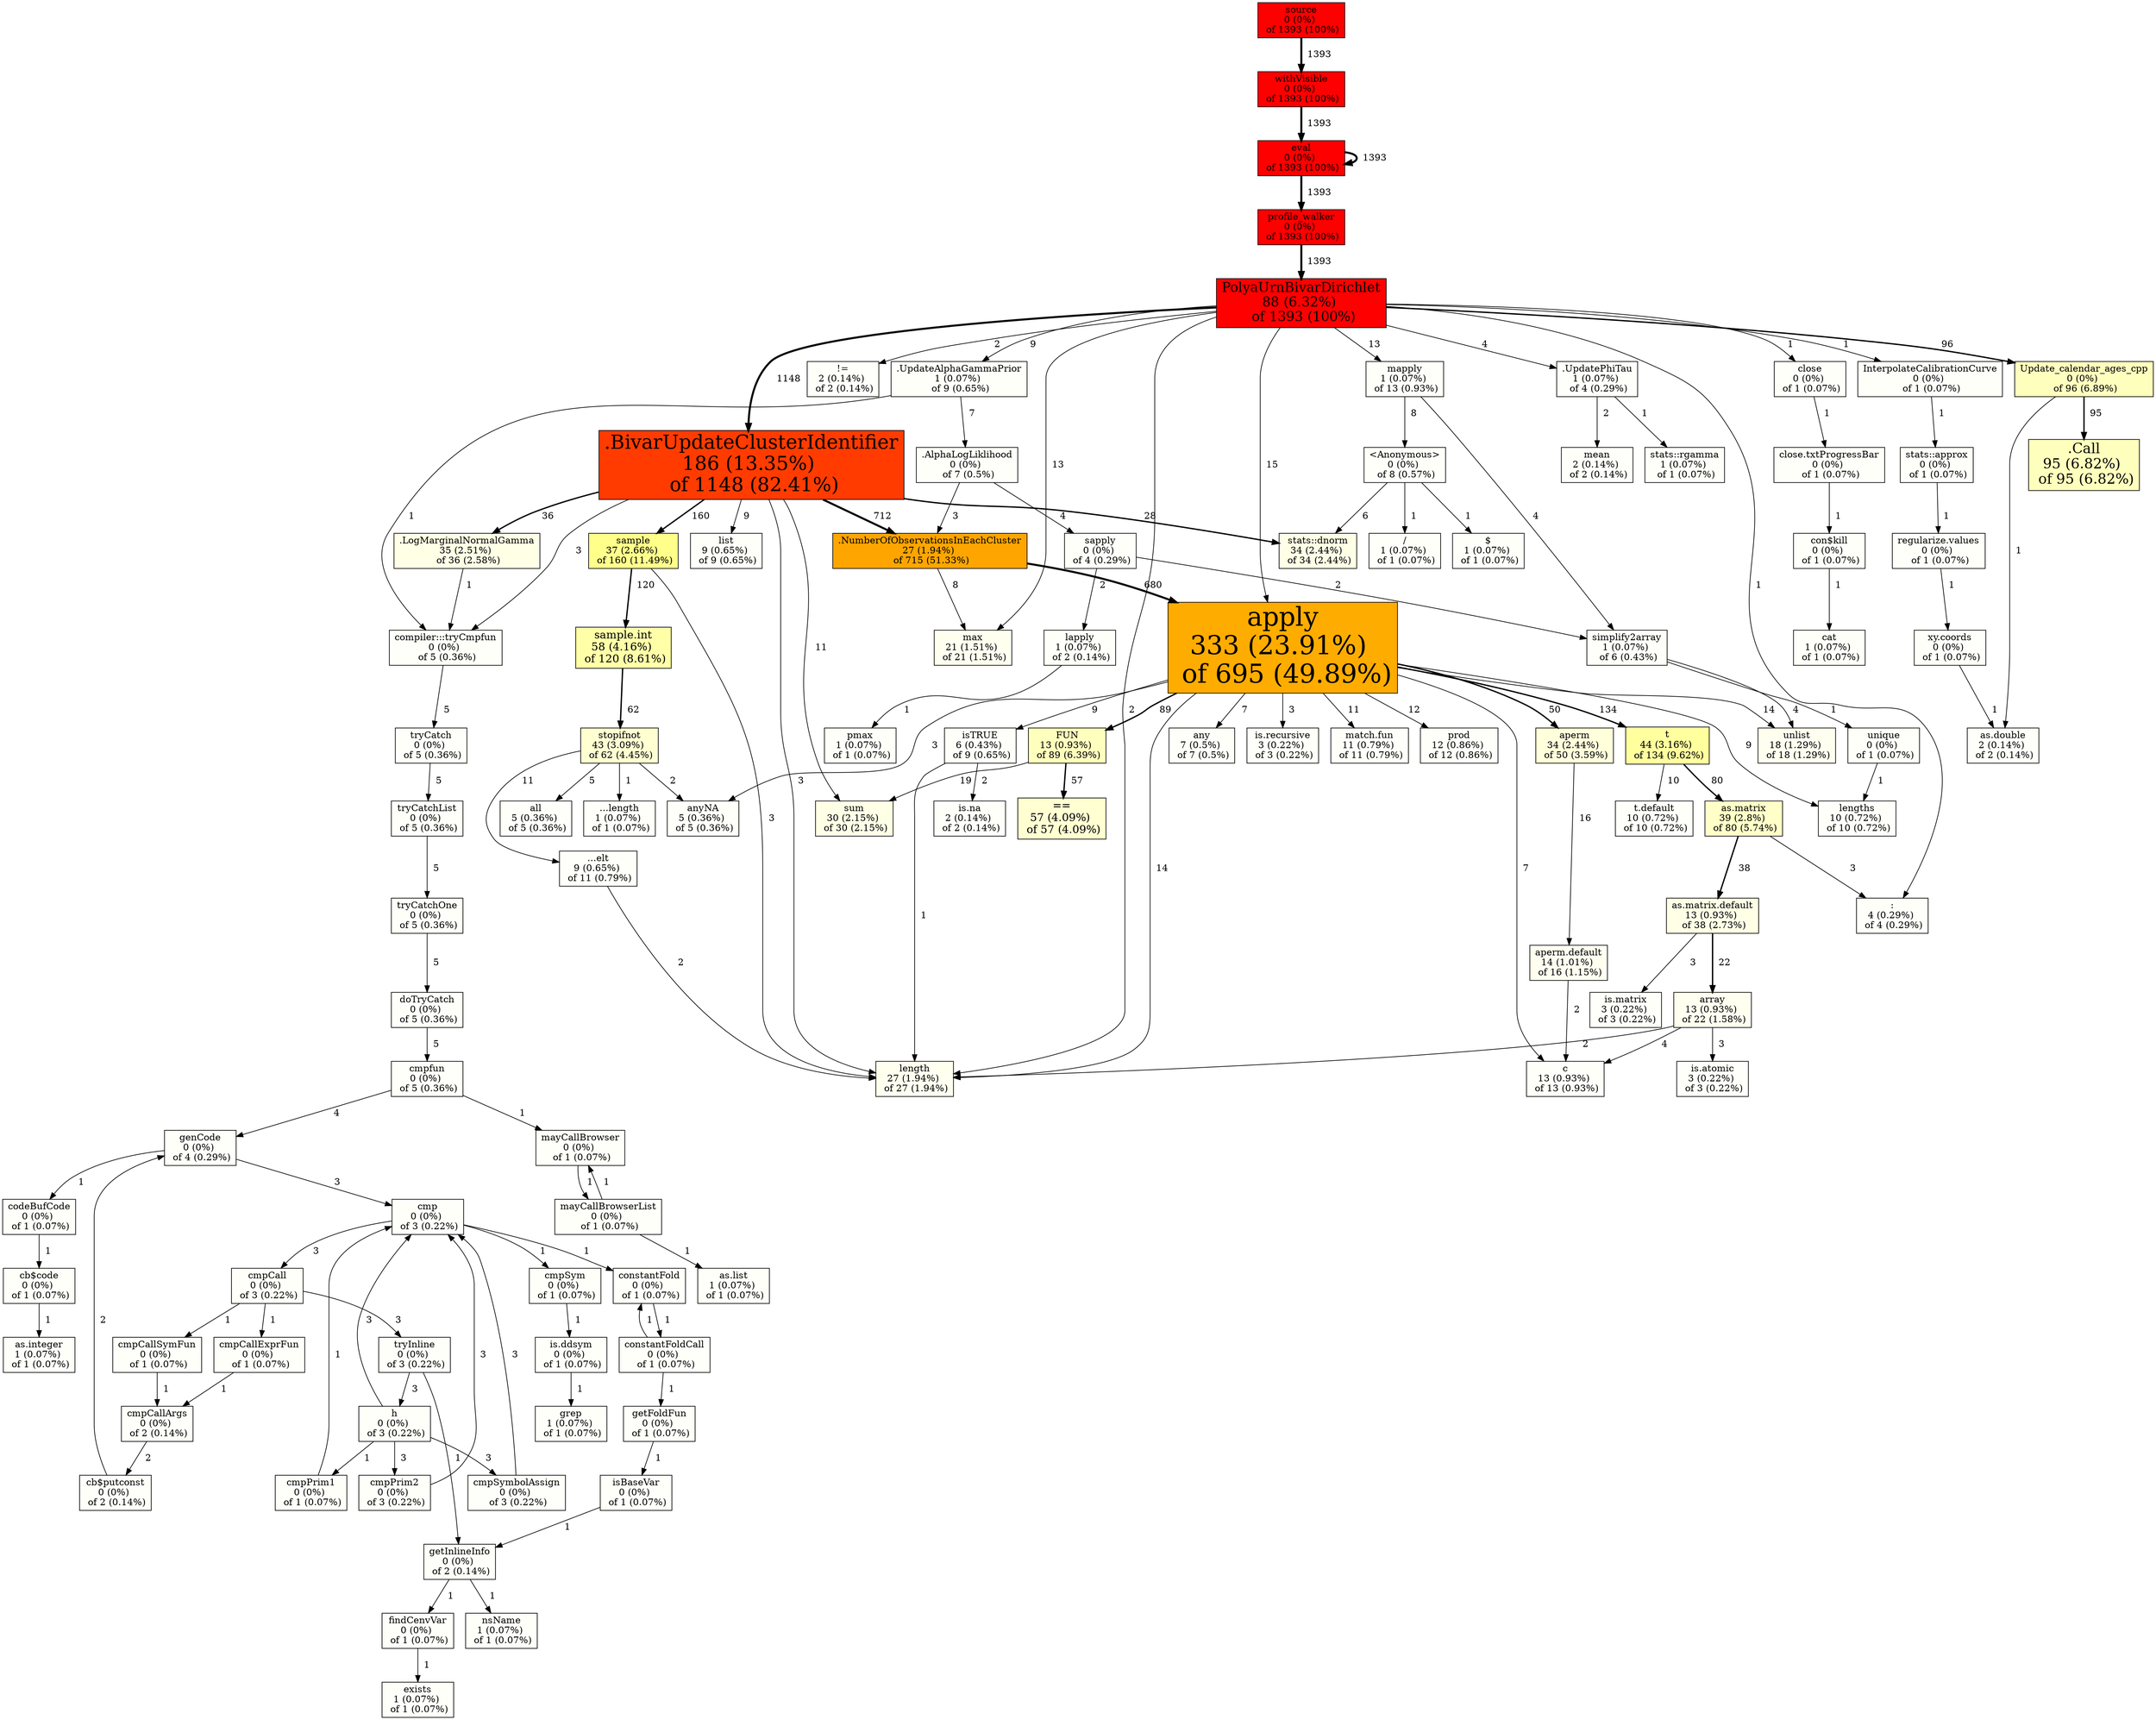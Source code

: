 digraph xyz {
rankdir=TB;
":\n4 (0.29%) \n of 4 (0.29%)"[shape=box,style=filled,color=black,fillcolor="#FFFFFA"fontsize=14];
"!=\n2 (0.14%) \n of 2 (0.14%)"[shape=box,style=filled,color=black,fillcolor="#FFFFFA"fontsize=14];
"...elt\n9 (0.65%) \n of 11 (0.79%)"[shape=box,style=filled,color=black,fillcolor="#FFFFFA"fontsize=14];
"...elt\n9 (0.65%) \n of 11 (0.79%)" -> "length\n27 (1.94%) \n of 27 (1.94%)"[label="  2", penwidth=1];
"...length\n1 (0.07%) \n of 1 (0.07%)"[shape=box,style=filled,color=black,fillcolor="#FFFFFA"fontsize=14];
".AlphaLogLiklihood\n0 (0%) \n of 7 (0.5%)"[shape=box,style=filled,color=black,fillcolor="#FFFFFA"fontsize=14];
".AlphaLogLiklihood\n0 (0%) \n of 7 (0.5%)" -> ".NumberOfObservationsInEachCluster\n27 (1.94%) \n of 715 (51.33%)"[label="  3", penwidth=1];
".AlphaLogLiklihood\n0 (0%) \n of 7 (0.5%)" -> "sapply\n0 (0%) \n of 4 (0.29%)"[label="  4", penwidth=1];
".BivarUpdateClusterIdentifier\n186 (13.35%) \n of 1148 (82.41%)"[shape=box,style=filled,color=black,fillcolor="#FF3B00"fontsize=29.2301214503122];
".BivarUpdateClusterIdentifier\n186 (13.35%) \n of 1148 (82.41%)" -> ".LogMarginalNormalGamma\n35 (2.51%) \n of 36 (2.58%)"[label="  36", penwidth=2];
".BivarUpdateClusterIdentifier\n186 (13.35%) \n of 1148 (82.41%)" -> ".NumberOfObservationsInEachCluster\n27 (1.94%) \n of 715 (51.33%)"[label="  712", penwidth=3];
".BivarUpdateClusterIdentifier\n186 (13.35%) \n of 1148 (82.41%)" -> "compiler:::tryCmpfun\n0 (0%) \n of 5 (0.36%)"[label="  3", penwidth=1];
".BivarUpdateClusterIdentifier\n186 (13.35%) \n of 1148 (82.41%)" -> "length\n27 (1.94%) \n of 27 (1.94%)"[label="  3", penwidth=1];
".BivarUpdateClusterIdentifier\n186 (13.35%) \n of 1148 (82.41%)" -> "list\n9 (0.65%) \n of 9 (0.65%)"[label="  9", penwidth=1];
".BivarUpdateClusterIdentifier\n186 (13.35%) \n of 1148 (82.41%)" -> "sample\n37 (2.66%) \n of 160 (11.49%)"[label="  160", penwidth=2];
".BivarUpdateClusterIdentifier\n186 (13.35%) \n of 1148 (82.41%)" -> "stats::dnorm\n34 (2.44%) \n of 34 (2.44%)"[label="  28", penwidth=2];
".BivarUpdateClusterIdentifier\n186 (13.35%) \n of 1148 (82.41%)" -> "sum\n30 (2.15%) \n of 30 (2.15%)"[label="  11", penwidth=1];
".Call\n95 (6.82%) \n of 95 (6.82%)"[shape=box,style=filled,color=black,fillcolor="#FFFFBD"fontsize=20.892103771521];
".LogMarginalNormalGamma\n35 (2.51%) \n of 36 (2.58%)"[shape=box,style=filled,color=black,fillcolor="#FFFFE6"fontsize=14];
".LogMarginalNormalGamma\n35 (2.51%) \n of 36 (2.58%)" -> "compiler:::tryCmpfun\n0 (0%) \n of 5 (0.36%)"[label="  1", penwidth=1];
".NumberOfObservationsInEachCluster\n27 (1.94%) \n of 715 (51.33%)"[shape=box,style=filled,color=black,fillcolor="#FFA500"fontsize=14];
".NumberOfObservationsInEachCluster\n27 (1.94%) \n of 715 (51.33%)" -> "apply\n333 (23.91%) \n of 695 (49.89%)"[label="  680", penwidth=3];
".NumberOfObservationsInEachCluster\n27 (1.94%) \n of 715 (51.33%)" -> "max\n21 (1.51%) \n of 21 (1.51%)"[label="  8", penwidth=1];
".UpdateAlphaGammaPrior\n1 (0.07%) \n of 9 (0.65%)"[shape=box,style=filled,color=black,fillcolor="#FFFFFA"fontsize=14];
".UpdateAlphaGammaPrior\n1 (0.07%) \n of 9 (0.65%)" -> ".AlphaLogLiklihood\n0 (0%) \n of 7 (0.5%)"[label="  7", penwidth=1];
".UpdateAlphaGammaPrior\n1 (0.07%) \n of 9 (0.65%)" -> "compiler:::tryCmpfun\n0 (0%) \n of 5 (0.36%)"[label="  1", penwidth=1];
".UpdatePhiTau\n1 (0.07%) \n of 4 (0.29%)"[shape=box,style=filled,color=black,fillcolor="#FFFFFA"fontsize=14];
".UpdatePhiTau\n1 (0.07%) \n of 4 (0.29%)" -> "mean\n2 (0.14%) \n of 2 (0.14%)"[label="  2", penwidth=1];
".UpdatePhiTau\n1 (0.07%) \n of 4 (0.29%)" -> "stats::rgamma\n1 (0.07%) \n of 1 (0.07%)"[label="  1", penwidth=1];
"/\n1 (0.07%) \n of 1 (0.07%)"[shape=box,style=filled,color=black,fillcolor="#FFFFFA"fontsize=14];
"<Anonymous>\n0 (0%) \n of 8 (0.57%)"[shape=box,style=filled,color=black,fillcolor="#FFFFFA"fontsize=14];
"<Anonymous>\n0 (0%) \n of 8 (0.57%)" -> "/\n1 (0.07%) \n of 1 (0.07%)"[label="  1", penwidth=1];
"<Anonymous>\n0 (0%) \n of 8 (0.57%)" -> "$\n1 (0.07%) \n of 1 (0.07%)"[label="  1", penwidth=1];
"<Anonymous>\n0 (0%) \n of 8 (0.57%)" -> "stats::dnorm\n34 (2.44%) \n of 34 (2.44%)"[label="  6", penwidth=1];
"==\n57 (4.09%) \n of 57 (4.09%)"[shape=box,style=filled,color=black,fillcolor="#FFFFD1"fontsize=16.1789987329253];
"$\n1 (0.07%) \n of 1 (0.07%)"[shape=box,style=filled,color=black,fillcolor="#FFFFFA"fontsize=14];
"all\n5 (0.36%) \n of 5 (0.36%)"[shape=box,style=filled,color=black,fillcolor="#FFFFFA"fontsize=14];
"any\n7 (0.5%) \n of 7 (0.5%)"[shape=box,style=filled,color=black,fillcolor="#FFFFFA"fontsize=14];
"anyNA\n5 (0.36%) \n of 5 (0.36%)"[shape=box,style=filled,color=black,fillcolor="#FFFFFA"fontsize=14];
"aperm\n34 (2.44%) \n of 50 (3.59%)"[shape=box,style=filled,color=black,fillcolor="#FFFFDB"fontsize=14];
"aperm\n34 (2.44%) \n of 50 (3.59%)" -> "aperm.default\n14 (1.01%) \n of 16 (1.15%)"[label="  16", penwidth=1];
"aperm.default\n14 (1.01%) \n of 16 (1.15%)"[shape=box,style=filled,color=black,fillcolor="#FFFFF0"fontsize=14];
"aperm.default\n14 (1.01%) \n of 16 (1.15%)" -> "c\n13 (0.93%) \n of 13 (0.93%)"[label="  2", penwidth=1];
"apply\n333 (23.91%) \n of 695 (49.89%)"[shape=box,style=filled,color=black,fillcolor="#FFAC00"fontsize=39.1182821708725];
"apply\n333 (23.91%) \n of 695 (49.89%)" -> "any\n7 (0.5%) \n of 7 (0.5%)"[label="  7", penwidth=1];
"apply\n333 (23.91%) \n of 695 (49.89%)" -> "anyNA\n5 (0.36%) \n of 5 (0.36%)"[label="  3", penwidth=1];
"apply\n333 (23.91%) \n of 695 (49.89%)" -> "aperm\n34 (2.44%) \n of 50 (3.59%)"[label="  50", penwidth=2];
"apply\n333 (23.91%) \n of 695 (49.89%)" -> "c\n13 (0.93%) \n of 13 (0.93%)"[label="  7", penwidth=1];
"apply\n333 (23.91%) \n of 695 (49.89%)" -> "FUN\n13 (0.93%) \n of 89 (6.39%)"[label="  89", penwidth=2];
"apply\n333 (23.91%) \n of 695 (49.89%)" -> "is.recursive\n3 (0.22%) \n of 3 (0.22%)"[label="  3", penwidth=1];
"apply\n333 (23.91%) \n of 695 (49.89%)" -> "isTRUE\n6 (0.43%) \n of 9 (0.65%)"[label="  9", penwidth=1];
"apply\n333 (23.91%) \n of 695 (49.89%)" -> "length\n27 (1.94%) \n of 27 (1.94%)"[label="  14", penwidth=1];
"apply\n333 (23.91%) \n of 695 (49.89%)" -> "lengths\n10 (0.72%) \n of 10 (0.72%)"[label="  9", penwidth=1];
"apply\n333 (23.91%) \n of 695 (49.89%)" -> "match.fun\n11 (0.79%) \n of 11 (0.79%)"[label="  11", penwidth=1];
"apply\n333 (23.91%) \n of 695 (49.89%)" -> "prod\n12 (0.86%) \n of 12 (0.86%)"[label="  12", penwidth=1];
"apply\n333 (23.91%) \n of 695 (49.89%)" -> "t\n44 (3.16%) \n of 134 (9.62%)"[label="  134", penwidth=2];
"apply\n333 (23.91%) \n of 695 (49.89%)" -> "unlist\n18 (1.29%) \n of 18 (1.29%)"[label="  14", penwidth=1];
"array\n13 (0.93%) \n of 22 (1.58%)"[shape=box,style=filled,color=black,fillcolor="#FFFFF0"fontsize=14];
"array\n13 (0.93%) \n of 22 (1.58%)" -> "c\n13 (0.93%) \n of 13 (0.93%)"[label="  4", penwidth=1];
"array\n13 (0.93%) \n of 22 (1.58%)" -> "is.atomic\n3 (0.22%) \n of 3 (0.22%)"[label="  3", penwidth=1];
"array\n13 (0.93%) \n of 22 (1.58%)" -> "length\n27 (1.94%) \n of 27 (1.94%)"[label="  2", penwidth=1];
"as.double\n2 (0.14%) \n of 2 (0.14%)"[shape=box,style=filled,color=black,fillcolor="#FFFFFA"fontsize=14];
"as.integer\n1 (0.07%) \n of 1 (0.07%)"[shape=box,style=filled,color=black,fillcolor="#FFFFFA"fontsize=14];
"as.list\n1 (0.07%) \n of 1 (0.07%)"[shape=box,style=filled,color=black,fillcolor="#FFFFFA"fontsize=14];
"as.matrix\n39 (2.8%) \n of 80 (5.74%)"[shape=box,style=filled,color=black,fillcolor="#FFFFC7"fontsize=14];
"as.matrix\n39 (2.8%) \n of 80 (5.74%)" -> ":\n4 (0.29%) \n of 4 (0.29%)"[label="  3", penwidth=1];
"as.matrix\n39 (2.8%) \n of 80 (5.74%)" -> "as.matrix.default\n13 (0.93%) \n of 38 (2.73%)"[label="  38", penwidth=2];
"as.matrix.default\n13 (0.93%) \n of 38 (2.73%)"[shape=box,style=filled,color=black,fillcolor="#FFFFE6"fontsize=14];
"as.matrix.default\n13 (0.93%) \n of 38 (2.73%)" -> "array\n13 (0.93%) \n of 22 (1.58%)"[label="  22", penwidth=2];
"as.matrix.default\n13 (0.93%) \n of 38 (2.73%)" -> "is.matrix\n3 (0.22%) \n of 3 (0.22%)"[label="  3", penwidth=1];
"c\n13 (0.93%) \n of 13 (0.93%)"[shape=box,style=filled,color=black,fillcolor="#FFFFFA"fontsize=14];
"cat\n1 (0.07%) \n of 1 (0.07%)"[shape=box,style=filled,color=black,fillcolor="#FFFFFA"fontsize=14];
"cb$code\n0 (0%) \n of 1 (0.07%)"[shape=box,style=filled,color=black,fillcolor="#FFFFFA"fontsize=14];
"cb$code\n0 (0%) \n of 1 (0.07%)" -> "as.integer\n1 (0.07%) \n of 1 (0.07%)"[label="  1", penwidth=1];
"cb$putconst\n0 (0%) \n of 2 (0.14%)"[shape=box,style=filled,color=black,fillcolor="#FFFFFA"fontsize=14];
"cb$putconst\n0 (0%) \n of 2 (0.14%)" -> "genCode\n0 (0%) \n of 4 (0.29%)"[label="  2", penwidth=1];
"close\n0 (0%) \n of 1 (0.07%)"[shape=box,style=filled,color=black,fillcolor="#FFFFFA"fontsize=14];
"close\n0 (0%) \n of 1 (0.07%)" -> "close.txtProgressBar\n0 (0%) \n of 1 (0.07%)"[label="  1", penwidth=1];
"close.txtProgressBar\n0 (0%) \n of 1 (0.07%)"[shape=box,style=filled,color=black,fillcolor="#FFFFFA"fontsize=14];
"close.txtProgressBar\n0 (0%) \n of 1 (0.07%)" -> "con$kill\n0 (0%) \n of 1 (0.07%)"[label="  1", penwidth=1];
"cmp\n0 (0%) \n of 3 (0.22%)"[shape=box,style=filled,color=black,fillcolor="#FFFFFA"fontsize=14];
"cmp\n0 (0%) \n of 3 (0.22%)" -> "cmpCall\n0 (0%) \n of 3 (0.22%)"[label="  3", penwidth=1];
"cmp\n0 (0%) \n of 3 (0.22%)" -> "cmpSym\n0 (0%) \n of 1 (0.07%)"[label="  1", penwidth=1];
"cmp\n0 (0%) \n of 3 (0.22%)" -> "constantFold\n0 (0%) \n of 1 (0.07%)"[label="  1", penwidth=1];
"cmpCall\n0 (0%) \n of 3 (0.22%)"[shape=box,style=filled,color=black,fillcolor="#FFFFFA"fontsize=14];
"cmpCall\n0 (0%) \n of 3 (0.22%)" -> "cmpCallExprFun\n0 (0%) \n of 1 (0.07%)"[label="  1", penwidth=1];
"cmpCall\n0 (0%) \n of 3 (0.22%)" -> "cmpCallSymFun\n0 (0%) \n of 1 (0.07%)"[label="  1", penwidth=1];
"cmpCall\n0 (0%) \n of 3 (0.22%)" -> "tryInline\n0 (0%) \n of 3 (0.22%)"[label="  3", penwidth=1];
"cmpCallArgs\n0 (0%) \n of 2 (0.14%)"[shape=box,style=filled,color=black,fillcolor="#FFFFFA"fontsize=14];
"cmpCallArgs\n0 (0%) \n of 2 (0.14%)" -> "cb$putconst\n0 (0%) \n of 2 (0.14%)"[label="  2", penwidth=1];
"cmpCallExprFun\n0 (0%) \n of 1 (0.07%)"[shape=box,style=filled,color=black,fillcolor="#FFFFFA"fontsize=14];
"cmpCallExprFun\n0 (0%) \n of 1 (0.07%)" -> "cmpCallArgs\n0 (0%) \n of 2 (0.14%)"[label="  1", penwidth=1];
"cmpCallSymFun\n0 (0%) \n of 1 (0.07%)"[shape=box,style=filled,color=black,fillcolor="#FFFFFA"fontsize=14];
"cmpCallSymFun\n0 (0%) \n of 1 (0.07%)" -> "cmpCallArgs\n0 (0%) \n of 2 (0.14%)"[label="  1", penwidth=1];
"cmpfun\n0 (0%) \n of 5 (0.36%)"[shape=box,style=filled,color=black,fillcolor="#FFFFFA"fontsize=14];
"cmpfun\n0 (0%) \n of 5 (0.36%)" -> "genCode\n0 (0%) \n of 4 (0.29%)"[label="  4", penwidth=1];
"cmpfun\n0 (0%) \n of 5 (0.36%)" -> "mayCallBrowser\n0 (0%) \n of 1 (0.07%)"[label="  1", penwidth=1];
"cmpPrim1\n0 (0%) \n of 1 (0.07%)"[shape=box,style=filled,color=black,fillcolor="#FFFFFA"fontsize=14];
"cmpPrim1\n0 (0%) \n of 1 (0.07%)" -> "cmp\n0 (0%) \n of 3 (0.22%)"[label="  1", penwidth=1];
"cmpPrim2\n0 (0%) \n of 3 (0.22%)"[shape=box,style=filled,color=black,fillcolor="#FFFFFA"fontsize=14];
"cmpPrim2\n0 (0%) \n of 3 (0.22%)" -> "cmp\n0 (0%) \n of 3 (0.22%)"[label="  3", penwidth=1];
"cmpSym\n0 (0%) \n of 1 (0.07%)"[shape=box,style=filled,color=black,fillcolor="#FFFFFA"fontsize=14];
"cmpSym\n0 (0%) \n of 1 (0.07%)" -> "is.ddsym\n0 (0%) \n of 1 (0.07%)"[label="  1", penwidth=1];
"cmpSymbolAssign\n0 (0%) \n of 3 (0.22%)"[shape=box,style=filled,color=black,fillcolor="#FFFFFA"fontsize=14];
"cmpSymbolAssign\n0 (0%) \n of 3 (0.22%)" -> "cmp\n0 (0%) \n of 3 (0.22%)"[label="  3", penwidth=1];
"codeBufCode\n0 (0%) \n of 1 (0.07%)"[shape=box,style=filled,color=black,fillcolor="#FFFFFA"fontsize=14];
"codeBufCode\n0 (0%) \n of 1 (0.07%)" -> "cb$code\n0 (0%) \n of 1 (0.07%)"[label="  1", penwidth=1];
"compiler:::tryCmpfun\n0 (0%) \n of 5 (0.36%)"[shape=box,style=filled,color=black,fillcolor="#FFFFFA"fontsize=14];
"compiler:::tryCmpfun\n0 (0%) \n of 5 (0.36%)" -> "tryCatch\n0 (0%) \n of 5 (0.36%)"[label="  5", penwidth=1];
"con$kill\n0 (0%) \n of 1 (0.07%)"[shape=box,style=filled,color=black,fillcolor="#FFFFFA"fontsize=14];
"con$kill\n0 (0%) \n of 1 (0.07%)" -> "cat\n1 (0.07%) \n of 1 (0.07%)"[label="  1", penwidth=1];
"constantFold\n0 (0%) \n of 1 (0.07%)"[shape=box,style=filled,color=black,fillcolor="#FFFFFA"fontsize=14];
"constantFold\n0 (0%) \n of 1 (0.07%)" -> "constantFoldCall\n0 (0%) \n of 1 (0.07%)"[label="  1", penwidth=1];
"constantFoldCall\n0 (0%) \n of 1 (0.07%)"[shape=box,style=filled,color=black,fillcolor="#FFFFFA"fontsize=14];
"constantFoldCall\n0 (0%) \n of 1 (0.07%)" -> "constantFold\n0 (0%) \n of 1 (0.07%)"[label="  1", penwidth=1];
"constantFoldCall\n0 (0%) \n of 1 (0.07%)" -> "getFoldFun\n0 (0%) \n of 1 (0.07%)"[label="  1", penwidth=1];
"doTryCatch\n0 (0%) \n of 5 (0.36%)"[shape=box,style=filled,color=black,fillcolor="#FFFFFA"fontsize=14];
"doTryCatch\n0 (0%) \n of 5 (0.36%)" -> "cmpfun\n0 (0%) \n of 5 (0.36%)"[label="  5", penwidth=1];
"eval\n0 (0%) \n of 1393 (100%)"[shape=box,style=filled,color=black,fillcolor="#FF0000"fontsize=14];
"eval\n0 (0%) \n of 1393 (100%)" -> "eval\n0 (0%) \n of 1393 (100%)"[label="  1393", penwidth=3];
"eval\n0 (0%) \n of 1393 (100%)" -> "profile_walker\n0 (0%) \n of 1393 (100%)"[label="  1393", penwidth=3];
"exists\n1 (0.07%) \n of 1 (0.07%)"[shape=box,style=filled,color=black,fillcolor="#FFFFFA"fontsize=14];
"findCenvVar\n0 (0%) \n of 1 (0.07%)"[shape=box,style=filled,color=black,fillcolor="#FFFFFA"fontsize=14];
"findCenvVar\n0 (0%) \n of 1 (0.07%)" -> "exists\n1 (0.07%) \n of 1 (0.07%)"[label="  1", penwidth=1];
"FUN\n13 (0.93%) \n of 89 (6.39%)"[shape=box,style=filled,color=black,fillcolor="#FFFFBD"fontsize=14];
"FUN\n13 (0.93%) \n of 89 (6.39%)" -> "==\n57 (4.09%) \n of 57 (4.09%)"[label="  57", penwidth=2];
"FUN\n13 (0.93%) \n of 89 (6.39%)" -> "sum\n30 (2.15%) \n of 30 (2.15%)"[label="  19", penwidth=1];
"genCode\n0 (0%) \n of 4 (0.29%)"[shape=box,style=filled,color=black,fillcolor="#FFFFFA"fontsize=14];
"genCode\n0 (0%) \n of 4 (0.29%)" -> "cmp\n0 (0%) \n of 3 (0.22%)"[label="  3", penwidth=1];
"genCode\n0 (0%) \n of 4 (0.29%)" -> "codeBufCode\n0 (0%) \n of 1 (0.07%)"[label="  1", penwidth=1];
"getFoldFun\n0 (0%) \n of 1 (0.07%)"[shape=box,style=filled,color=black,fillcolor="#FFFFFA"fontsize=14];
"getFoldFun\n0 (0%) \n of 1 (0.07%)" -> "isBaseVar\n0 (0%) \n of 1 (0.07%)"[label="  1", penwidth=1];
"getInlineInfo\n0 (0%) \n of 2 (0.14%)"[shape=box,style=filled,color=black,fillcolor="#FFFFFA"fontsize=14];
"getInlineInfo\n0 (0%) \n of 2 (0.14%)" -> "findCenvVar\n0 (0%) \n of 1 (0.07%)"[label="  1", penwidth=1];
"getInlineInfo\n0 (0%) \n of 2 (0.14%)" -> "nsName\n1 (0.07%) \n of 1 (0.07%)"[label="  1", penwidth=1];
"grep\n1 (0.07%) \n of 1 (0.07%)"[shape=box,style=filled,color=black,fillcolor="#FFFFFA"fontsize=14];
"h\n0 (0%) \n of 3 (0.22%)"[shape=box,style=filled,color=black,fillcolor="#FFFFFA"fontsize=14];
"h\n0 (0%) \n of 3 (0.22%)" -> "cmp\n0 (0%) \n of 3 (0.22%)"[label="  3", penwidth=1];
"h\n0 (0%) \n of 3 (0.22%)" -> "cmpPrim1\n0 (0%) \n of 1 (0.07%)"[label="  1", penwidth=1];
"h\n0 (0%) \n of 3 (0.22%)" -> "cmpPrim2\n0 (0%) \n of 3 (0.22%)"[label="  3", penwidth=1];
"h\n0 (0%) \n of 3 (0.22%)" -> "cmpSymbolAssign\n0 (0%) \n of 3 (0.22%)"[label="  3", penwidth=1];
"InterpolateCalibrationCurve\n0 (0%) \n of 1 (0.07%)"[shape=box,style=filled,color=black,fillcolor="#FFFFFA"fontsize=14];
"InterpolateCalibrationCurve\n0 (0%) \n of 1 (0.07%)" -> "stats::approx\n0 (0%) \n of 1 (0.07%)"[label="  1", penwidth=1];
"is.atomic\n3 (0.22%) \n of 3 (0.22%)"[shape=box,style=filled,color=black,fillcolor="#FFFFFA"fontsize=14];
"is.ddsym\n0 (0%) \n of 1 (0.07%)"[shape=box,style=filled,color=black,fillcolor="#FFFFFA"fontsize=14];
"is.ddsym\n0 (0%) \n of 1 (0.07%)" -> "grep\n1 (0.07%) \n of 1 (0.07%)"[label="  1", penwidth=1];
"is.matrix\n3 (0.22%) \n of 3 (0.22%)"[shape=box,style=filled,color=black,fillcolor="#FFFFFA"fontsize=14];
"is.na\n2 (0.14%) \n of 2 (0.14%)"[shape=box,style=filled,color=black,fillcolor="#FFFFFA"fontsize=14];
"is.recursive\n3 (0.22%) \n of 3 (0.22%)"[shape=box,style=filled,color=black,fillcolor="#FFFFFA"fontsize=14];
"isBaseVar\n0 (0%) \n of 1 (0.07%)"[shape=box,style=filled,color=black,fillcolor="#FFFFFA"fontsize=14];
"isBaseVar\n0 (0%) \n of 1 (0.07%)" -> "getInlineInfo\n0 (0%) \n of 2 (0.14%)"[label="  1", penwidth=1];
"isTRUE\n6 (0.43%) \n of 9 (0.65%)"[shape=box,style=filled,color=black,fillcolor="#FFFFFA"fontsize=14];
"isTRUE\n6 (0.43%) \n of 9 (0.65%)" -> "is.na\n2 (0.14%) \n of 2 (0.14%)"[label="  2", penwidth=1];
"isTRUE\n6 (0.43%) \n of 9 (0.65%)" -> "length\n27 (1.94%) \n of 27 (1.94%)"[label="  1", penwidth=1];
"lapply\n1 (0.07%) \n of 2 (0.14%)"[shape=box,style=filled,color=black,fillcolor="#FFFFFA"fontsize=14];
"lapply\n1 (0.07%) \n of 2 (0.14%)" -> "pmax\n1 (0.07%) \n of 1 (0.07%)"[label="  1", penwidth=1];
"length\n27 (1.94%) \n of 27 (1.94%)"[shape=box,style=filled,color=black,fillcolor="#FFFFF0"fontsize=14];
"lengths\n10 (0.72%) \n of 10 (0.72%)"[shape=box,style=filled,color=black,fillcolor="#FFFFFA"fontsize=14];
"list\n9 (0.65%) \n of 9 (0.65%)"[shape=box,style=filled,color=black,fillcolor="#FFFFFA"fontsize=14];
"mapply\n1 (0.07%) \n of 13 (0.93%)"[shape=box,style=filled,color=black,fillcolor="#FFFFFA"fontsize=14];
"mapply\n1 (0.07%) \n of 13 (0.93%)" -> "<Anonymous>\n0 (0%) \n of 8 (0.57%)"[label="  8", penwidth=1];
"mapply\n1 (0.07%) \n of 13 (0.93%)" -> "simplify2array\n1 (0.07%) \n of 6 (0.43%)"[label="  4", penwidth=1];
"match.fun\n11 (0.79%) \n of 11 (0.79%)"[shape=box,style=filled,color=black,fillcolor="#FFFFFA"fontsize=14];
"max\n21 (1.51%) \n of 21 (1.51%)"[shape=box,style=filled,color=black,fillcolor="#FFFFF0"fontsize=14];
"mayCallBrowser\n0 (0%) \n of 1 (0.07%)"[shape=box,style=filled,color=black,fillcolor="#FFFFFA"fontsize=14];
"mayCallBrowser\n0 (0%) \n of 1 (0.07%)" -> "mayCallBrowserList\n0 (0%) \n of 1 (0.07%)"[label="  1", penwidth=1];
"mayCallBrowserList\n0 (0%) \n of 1 (0.07%)"[shape=box,style=filled,color=black,fillcolor="#FFFFFA"fontsize=14];
"mayCallBrowserList\n0 (0%) \n of 1 (0.07%)" -> "as.list\n1 (0.07%) \n of 1 (0.07%)"[label="  1", penwidth=1];
"mayCallBrowserList\n0 (0%) \n of 1 (0.07%)" -> "mayCallBrowser\n0 (0%) \n of 1 (0.07%)"[label="  1", penwidth=1];
"mean\n2 (0.14%) \n of 2 (0.14%)"[shape=box,style=filled,color=black,fillcolor="#FFFFFA"fontsize=14];
"nsName\n1 (0.07%) \n of 1 (0.07%)"[shape=box,style=filled,color=black,fillcolor="#FFFFFA"fontsize=14];
"pmax\n1 (0.07%) \n of 1 (0.07%)"[shape=box,style=filled,color=black,fillcolor="#FFFFFA"fontsize=14];
"PolyaUrnBivarDirichlet\n88 (6.32%) \n of 1393 (100%)"[shape=box,style=filled,color=black,fillcolor="#FF0000"fontsize=20.1116881439625];
"PolyaUrnBivarDirichlet\n88 (6.32%) \n of 1393 (100%)" -> ":\n4 (0.29%) \n of 4 (0.29%)"[label="  1", penwidth=1];
"PolyaUrnBivarDirichlet\n88 (6.32%) \n of 1393 (100%)" -> "!=\n2 (0.14%) \n of 2 (0.14%)"[label="  2", penwidth=1];
"PolyaUrnBivarDirichlet\n88 (6.32%) \n of 1393 (100%)" -> ".BivarUpdateClusterIdentifier\n186 (13.35%) \n of 1148 (82.41%)"[label="  1148", penwidth=3];
"PolyaUrnBivarDirichlet\n88 (6.32%) \n of 1393 (100%)" -> ".UpdateAlphaGammaPrior\n1 (0.07%) \n of 9 (0.65%)"[label="  9", penwidth=1];
"PolyaUrnBivarDirichlet\n88 (6.32%) \n of 1393 (100%)" -> ".UpdatePhiTau\n1 (0.07%) \n of 4 (0.29%)"[label="  4", penwidth=1];
"PolyaUrnBivarDirichlet\n88 (6.32%) \n of 1393 (100%)" -> "apply\n333 (23.91%) \n of 695 (49.89%)"[label="  15", penwidth=1];
"PolyaUrnBivarDirichlet\n88 (6.32%) \n of 1393 (100%)" -> "close\n0 (0%) \n of 1 (0.07%)"[label="  1", penwidth=1];
"PolyaUrnBivarDirichlet\n88 (6.32%) \n of 1393 (100%)" -> "InterpolateCalibrationCurve\n0 (0%) \n of 1 (0.07%)"[label="  1", penwidth=1];
"PolyaUrnBivarDirichlet\n88 (6.32%) \n of 1393 (100%)" -> "length\n27 (1.94%) \n of 27 (1.94%)"[label="  2", penwidth=1];
"PolyaUrnBivarDirichlet\n88 (6.32%) \n of 1393 (100%)" -> "mapply\n1 (0.07%) \n of 13 (0.93%)"[label="  13", penwidth=1];
"PolyaUrnBivarDirichlet\n88 (6.32%) \n of 1393 (100%)" -> "max\n21 (1.51%) \n of 21 (1.51%)"[label="  13", penwidth=1];
"PolyaUrnBivarDirichlet\n88 (6.32%) \n of 1393 (100%)" -> "Update_calendar_ages_cpp\n0 (0%) \n of 96 (6.89%)"[label="  96", penwidth=2];
"prod\n12 (0.86%) \n of 12 (0.86%)"[shape=box,style=filled,color=black,fillcolor="#FFFFFA"fontsize=14];
"profile_walker\n0 (0%) \n of 1393 (100%)"[shape=box,style=filled,color=black,fillcolor="#FF0000"fontsize=14];
"profile_walker\n0 (0%) \n of 1393 (100%)" -> "PolyaUrnBivarDirichlet\n88 (6.32%) \n of 1393 (100%)"[label="  1393", penwidth=3];
"regularize.values\n0 (0%) \n of 1 (0.07%)"[shape=box,style=filled,color=black,fillcolor="#FFFFFA"fontsize=14];
"regularize.values\n0 (0%) \n of 1 (0.07%)" -> "xy.coords\n0 (0%) \n of 1 (0.07%)"[label="  1", penwidth=1];
"sample\n37 (2.66%) \n of 160 (11.49%)"[shape=box,style=filled,color=black,fillcolor="#FFFF8A"fontsize=14];
"sample\n37 (2.66%) \n of 160 (11.49%)" -> "length\n27 (1.94%) \n of 27 (1.94%)"[label="  3", penwidth=1];
"sample\n37 (2.66%) \n of 160 (11.49%)" -> "sample.int\n58 (4.16%) \n of 120 (8.61%)"[label="  120", penwidth=2];
"sample.int\n58 (4.16%) \n of 120 (8.61%)"[shape=box,style=filled,color=black,fillcolor="#FFFFA8"fontsize=16.3168624434969];
"sample.int\n58 (4.16%) \n of 120 (8.61%)" -> "stopifnot\n43 (3.09%) \n of 62 (4.45%)"[label="  62", penwidth=2];
"sapply\n0 (0%) \n of 4 (0.29%)"[shape=box,style=filled,color=black,fillcolor="#FFFFFA"fontsize=14];
"sapply\n0 (0%) \n of 4 (0.29%)" -> "lapply\n1 (0.07%) \n of 2 (0.14%)"[label="  2", penwidth=1];
"sapply\n0 (0%) \n of 4 (0.29%)" -> "simplify2array\n1 (0.07%) \n of 6 (0.43%)"[label="  2", penwidth=1];
"simplify2array\n1 (0.07%) \n of 6 (0.43%)"[shape=box,style=filled,color=black,fillcolor="#FFFFFA"fontsize=14];
"simplify2array\n1 (0.07%) \n of 6 (0.43%)" -> "unique\n0 (0%) \n of 1 (0.07%)"[label="  1", penwidth=1];
"simplify2array\n1 (0.07%) \n of 6 (0.43%)" -> "unlist\n18 (1.29%) \n of 18 (1.29%)"[label="  4", penwidth=1];
"source\n0 (0%) \n of 1393 (100%)"[shape=box,style=filled,color=black,fillcolor="#FF0000"fontsize=14];
"source\n0 (0%) \n of 1393 (100%)" -> "withVisible\n0 (0%) \n of 1393 (100%)"[label="  1393", penwidth=3];
"stats::approx\n0 (0%) \n of 1 (0.07%)"[shape=box,style=filled,color=black,fillcolor="#FFFFFA"fontsize=14];
"stats::approx\n0 (0%) \n of 1 (0.07%)" -> "regularize.values\n0 (0%) \n of 1 (0.07%)"[label="  1", penwidth=1];
"stats::dnorm\n34 (2.44%) \n of 34 (2.44%)"[shape=box,style=filled,color=black,fillcolor="#FFFFE6"fontsize=14];
"stats::rgamma\n1 (0.07%) \n of 1 (0.07%)"[shape=box,style=filled,color=black,fillcolor="#FFFFFA"fontsize=14];
"stopifnot\n43 (3.09%) \n of 62 (4.45%)"[shape=box,style=filled,color=black,fillcolor="#FFFFD1"fontsize=14.0627166649976];
"stopifnot\n43 (3.09%) \n of 62 (4.45%)" -> "...elt\n9 (0.65%) \n of 11 (0.79%)"[label="  11", penwidth=1];
"stopifnot\n43 (3.09%) \n of 62 (4.45%)" -> "...length\n1 (0.07%) \n of 1 (0.07%)"[label="  1", penwidth=1];
"stopifnot\n43 (3.09%) \n of 62 (4.45%)" -> "all\n5 (0.36%) \n of 5 (0.36%)"[label="  5", penwidth=1];
"stopifnot\n43 (3.09%) \n of 62 (4.45%)" -> "anyNA\n5 (0.36%) \n of 5 (0.36%)"[label="  2", penwidth=1];
"sum\n30 (2.15%) \n of 30 (2.15%)"[shape=box,style=filled,color=black,fillcolor="#FFFFE6"fontsize=14];
"t\n44 (3.16%) \n of 134 (9.62%)"[shape=box,style=filled,color=black,fillcolor="#FFFF9E"fontsize=14.2211110677049];
"t\n44 (3.16%) \n of 134 (9.62%)" -> "as.matrix\n39 (2.8%) \n of 80 (5.74%)"[label="  80", penwidth=2];
"t\n44 (3.16%) \n of 134 (9.62%)" -> "t.default\n10 (0.72%) \n of 10 (0.72%)"[label="  10", penwidth=1];
"t.default\n10 (0.72%) \n of 10 (0.72%)"[shape=box,style=filled,color=black,fillcolor="#FFFFFA"fontsize=14];
"tryCatch\n0 (0%) \n of 5 (0.36%)"[shape=box,style=filled,color=black,fillcolor="#FFFFFA"fontsize=14];
"tryCatch\n0 (0%) \n of 5 (0.36%)" -> "tryCatchList\n0 (0%) \n of 5 (0.36%)"[label="  5", penwidth=1];
"tryCatchList\n0 (0%) \n of 5 (0.36%)"[shape=box,style=filled,color=black,fillcolor="#FFFFFA"fontsize=14];
"tryCatchList\n0 (0%) \n of 5 (0.36%)" -> "tryCatchOne\n0 (0%) \n of 5 (0.36%)"[label="  5", penwidth=1];
"tryCatchOne\n0 (0%) \n of 5 (0.36%)"[shape=box,style=filled,color=black,fillcolor="#FFFFFA"fontsize=14];
"tryCatchOne\n0 (0%) \n of 5 (0.36%)" -> "doTryCatch\n0 (0%) \n of 5 (0.36%)"[label="  5", penwidth=1];
"tryInline\n0 (0%) \n of 3 (0.22%)"[shape=box,style=filled,color=black,fillcolor="#FFFFFA"fontsize=14];
"tryInline\n0 (0%) \n of 3 (0.22%)" -> "getInlineInfo\n0 (0%) \n of 2 (0.14%)"[label="  1", penwidth=1];
"tryInline\n0 (0%) \n of 3 (0.22%)" -> "h\n0 (0%) \n of 3 (0.22%)"[label="  3", penwidth=1];
"unique\n0 (0%) \n of 1 (0.07%)"[shape=box,style=filled,color=black,fillcolor="#FFFFFA"fontsize=14];
"unique\n0 (0%) \n of 1 (0.07%)" -> "lengths\n10 (0.72%) \n of 10 (0.72%)"[label="  1", penwidth=1];
"unlist\n18 (1.29%) \n of 18 (1.29%)"[shape=box,style=filled,color=black,fillcolor="#FFFFF0"fontsize=14];
"Update_calendar_ages_cpp\n0 (0%) \n of 96 (6.89%)"[shape=box,style=filled,color=black,fillcolor="#FFFFBD"fontsize=14];
"Update_calendar_ages_cpp\n0 (0%) \n of 96 (6.89%)" -> ".Call\n95 (6.82%) \n of 95 (6.82%)"[label="  95", penwidth=2];
"Update_calendar_ages_cpp\n0 (0%) \n of 96 (6.89%)" -> "as.double\n2 (0.14%) \n of 2 (0.14%)"[label="  1", penwidth=1];
"withVisible\n0 (0%) \n of 1393 (100%)"[shape=box,style=filled,color=black,fillcolor="#FF0000"fontsize=14];
"withVisible\n0 (0%) \n of 1393 (100%)" -> "eval\n0 (0%) \n of 1393 (100%)"[label="  1393", penwidth=3];
"xy.coords\n0 (0%) \n of 1 (0.07%)"[shape=box,style=filled,color=black,fillcolor="#FFFFFA"fontsize=14];
"xy.coords\n0 (0%) \n of 1 (0.07%)" -> "as.double\n2 (0.14%) \n of 2 (0.14%)"[label="  1", penwidth=1];
}